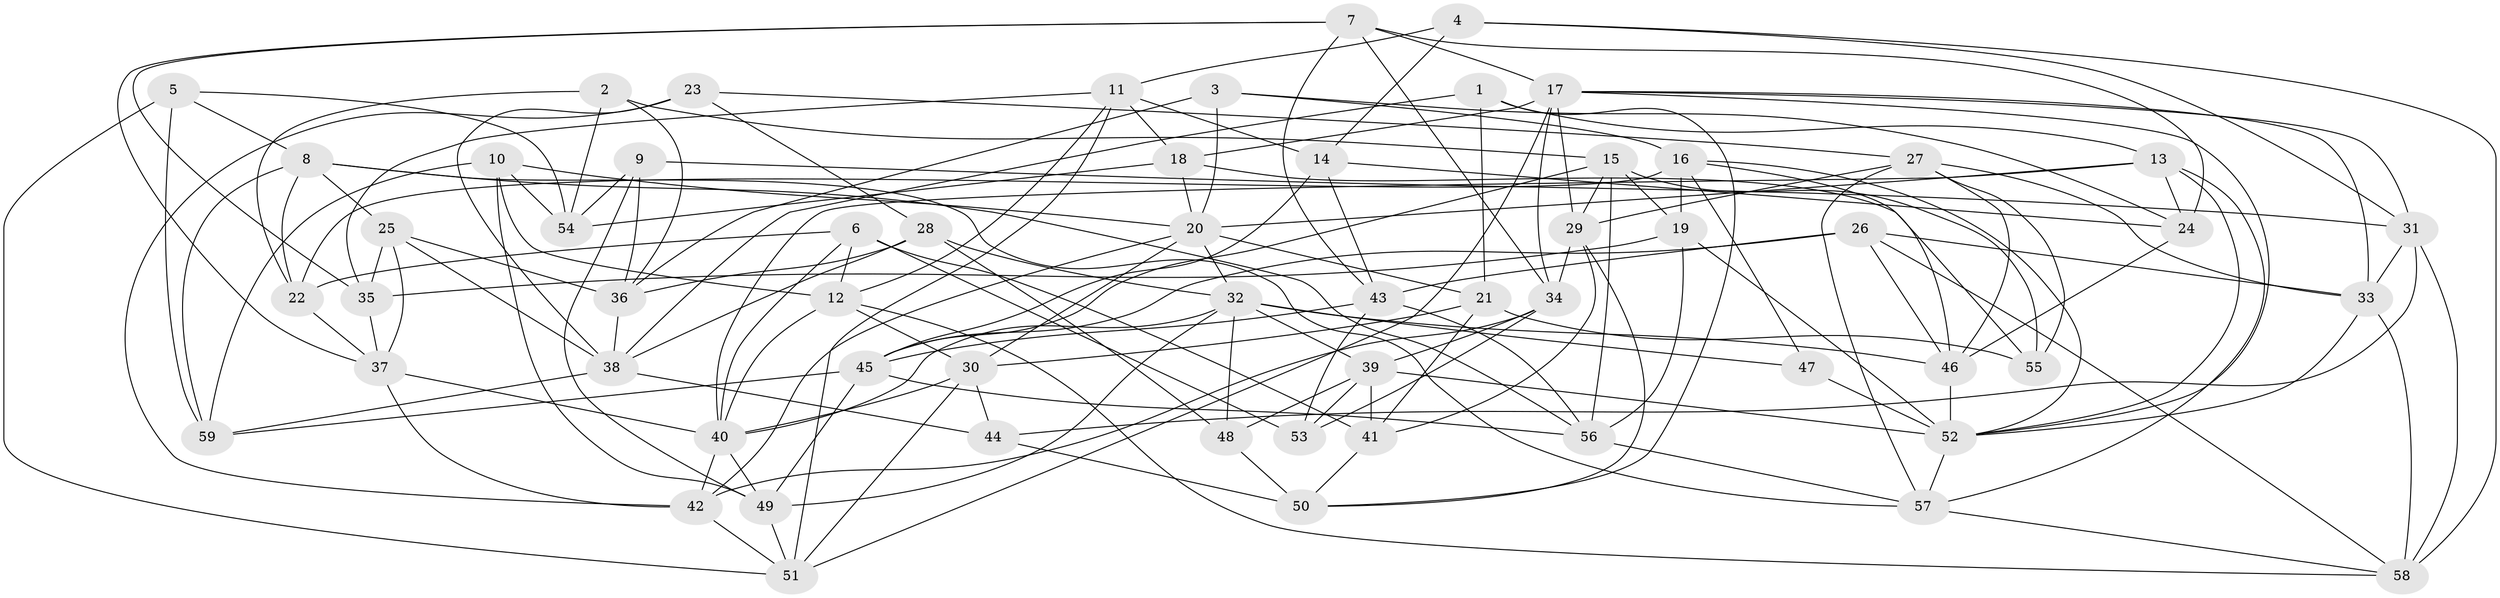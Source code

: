 // original degree distribution, {4: 1.0}
// Generated by graph-tools (version 1.1) at 2025/03/03/09/25 03:03:02]
// undirected, 59 vertices, 163 edges
graph export_dot {
graph [start="1"]
  node [color=gray90,style=filled];
  1;
  2;
  3;
  4;
  5;
  6;
  7;
  8;
  9;
  10;
  11;
  12;
  13;
  14;
  15;
  16;
  17;
  18;
  19;
  20;
  21;
  22;
  23;
  24;
  25;
  26;
  27;
  28;
  29;
  30;
  31;
  32;
  33;
  34;
  35;
  36;
  37;
  38;
  39;
  40;
  41;
  42;
  43;
  44;
  45;
  46;
  47;
  48;
  49;
  50;
  51;
  52;
  53;
  54;
  55;
  56;
  57;
  58;
  59;
  1 -- 13 [weight=1.0];
  1 -- 21 [weight=1.0];
  1 -- 38 [weight=1.0];
  1 -- 50 [weight=1.0];
  2 -- 15 [weight=1.0];
  2 -- 22 [weight=1.0];
  2 -- 36 [weight=1.0];
  2 -- 54 [weight=1.0];
  3 -- 16 [weight=1.0];
  3 -- 20 [weight=1.0];
  3 -- 24 [weight=1.0];
  3 -- 36 [weight=1.0];
  4 -- 11 [weight=1.0];
  4 -- 14 [weight=1.0];
  4 -- 31 [weight=1.0];
  4 -- 58 [weight=1.0];
  5 -- 8 [weight=1.0];
  5 -- 51 [weight=1.0];
  5 -- 54 [weight=1.0];
  5 -- 59 [weight=1.0];
  6 -- 12 [weight=1.0];
  6 -- 22 [weight=2.0];
  6 -- 40 [weight=1.0];
  6 -- 41 [weight=1.0];
  6 -- 53 [weight=1.0];
  7 -- 17 [weight=1.0];
  7 -- 24 [weight=1.0];
  7 -- 34 [weight=1.0];
  7 -- 35 [weight=1.0];
  7 -- 37 [weight=1.0];
  7 -- 43 [weight=1.0];
  8 -- 22 [weight=1.0];
  8 -- 25 [weight=1.0];
  8 -- 56 [weight=1.0];
  8 -- 57 [weight=1.0];
  8 -- 59 [weight=1.0];
  9 -- 31 [weight=1.0];
  9 -- 36 [weight=1.0];
  9 -- 49 [weight=1.0];
  9 -- 54 [weight=1.0];
  10 -- 12 [weight=1.0];
  10 -- 20 [weight=1.0];
  10 -- 49 [weight=1.0];
  10 -- 54 [weight=1.0];
  10 -- 59 [weight=2.0];
  11 -- 12 [weight=1.0];
  11 -- 14 [weight=1.0];
  11 -- 18 [weight=1.0];
  11 -- 35 [weight=1.0];
  11 -- 51 [weight=1.0];
  12 -- 30 [weight=1.0];
  12 -- 40 [weight=1.0];
  12 -- 58 [weight=1.0];
  13 -- 20 [weight=1.0];
  13 -- 24 [weight=1.0];
  13 -- 40 [weight=1.0];
  13 -- 52 [weight=1.0];
  13 -- 57 [weight=1.0];
  14 -- 24 [weight=2.0];
  14 -- 43 [weight=1.0];
  14 -- 45 [weight=1.0];
  15 -- 19 [weight=1.0];
  15 -- 29 [weight=1.0];
  15 -- 45 [weight=1.0];
  15 -- 55 [weight=1.0];
  15 -- 56 [weight=1.0];
  16 -- 19 [weight=1.0];
  16 -- 22 [weight=1.0];
  16 -- 46 [weight=1.0];
  16 -- 47 [weight=1.0];
  16 -- 52 [weight=1.0];
  17 -- 18 [weight=1.0];
  17 -- 29 [weight=1.0];
  17 -- 31 [weight=1.0];
  17 -- 33 [weight=1.0];
  17 -- 34 [weight=1.0];
  17 -- 51 [weight=1.0];
  17 -- 52 [weight=1.0];
  18 -- 20 [weight=1.0];
  18 -- 54 [weight=2.0];
  18 -- 55 [weight=1.0];
  19 -- 35 [weight=1.0];
  19 -- 52 [weight=2.0];
  19 -- 56 [weight=1.0];
  20 -- 21 [weight=1.0];
  20 -- 30 [weight=1.0];
  20 -- 32 [weight=1.0];
  20 -- 42 [weight=1.0];
  21 -- 30 [weight=1.0];
  21 -- 41 [weight=2.0];
  21 -- 55 [weight=1.0];
  22 -- 37 [weight=1.0];
  23 -- 27 [weight=1.0];
  23 -- 28 [weight=1.0];
  23 -- 38 [weight=1.0];
  23 -- 42 [weight=1.0];
  24 -- 46 [weight=1.0];
  25 -- 35 [weight=2.0];
  25 -- 36 [weight=1.0];
  25 -- 37 [weight=1.0];
  25 -- 38 [weight=1.0];
  26 -- 33 [weight=1.0];
  26 -- 43 [weight=1.0];
  26 -- 45 [weight=2.0];
  26 -- 46 [weight=1.0];
  26 -- 58 [weight=1.0];
  27 -- 29 [weight=1.0];
  27 -- 33 [weight=1.0];
  27 -- 46 [weight=1.0];
  27 -- 55 [weight=1.0];
  27 -- 57 [weight=1.0];
  28 -- 32 [weight=2.0];
  28 -- 36 [weight=1.0];
  28 -- 38 [weight=1.0];
  28 -- 48 [weight=1.0];
  29 -- 34 [weight=1.0];
  29 -- 41 [weight=1.0];
  29 -- 50 [weight=1.0];
  30 -- 40 [weight=1.0];
  30 -- 44 [weight=1.0];
  30 -- 51 [weight=1.0];
  31 -- 33 [weight=1.0];
  31 -- 44 [weight=1.0];
  31 -- 58 [weight=1.0];
  32 -- 39 [weight=1.0];
  32 -- 40 [weight=1.0];
  32 -- 46 [weight=1.0];
  32 -- 47 [weight=2.0];
  32 -- 48 [weight=1.0];
  32 -- 49 [weight=1.0];
  33 -- 52 [weight=1.0];
  33 -- 58 [weight=1.0];
  34 -- 39 [weight=1.0];
  34 -- 42 [weight=1.0];
  34 -- 53 [weight=1.0];
  35 -- 37 [weight=1.0];
  36 -- 38 [weight=1.0];
  37 -- 40 [weight=1.0];
  37 -- 42 [weight=1.0];
  38 -- 44 [weight=2.0];
  38 -- 59 [weight=1.0];
  39 -- 41 [weight=1.0];
  39 -- 48 [weight=1.0];
  39 -- 52 [weight=1.0];
  39 -- 53 [weight=1.0];
  40 -- 42 [weight=1.0];
  40 -- 49 [weight=1.0];
  41 -- 50 [weight=1.0];
  42 -- 51 [weight=1.0];
  43 -- 45 [weight=1.0];
  43 -- 53 [weight=1.0];
  43 -- 56 [weight=1.0];
  44 -- 50 [weight=2.0];
  45 -- 49 [weight=1.0];
  45 -- 56 [weight=1.0];
  45 -- 59 [weight=1.0];
  46 -- 52 [weight=1.0];
  47 -- 52 [weight=1.0];
  48 -- 50 [weight=1.0];
  49 -- 51 [weight=1.0];
  52 -- 57 [weight=1.0];
  56 -- 57 [weight=1.0];
  57 -- 58 [weight=1.0];
}
